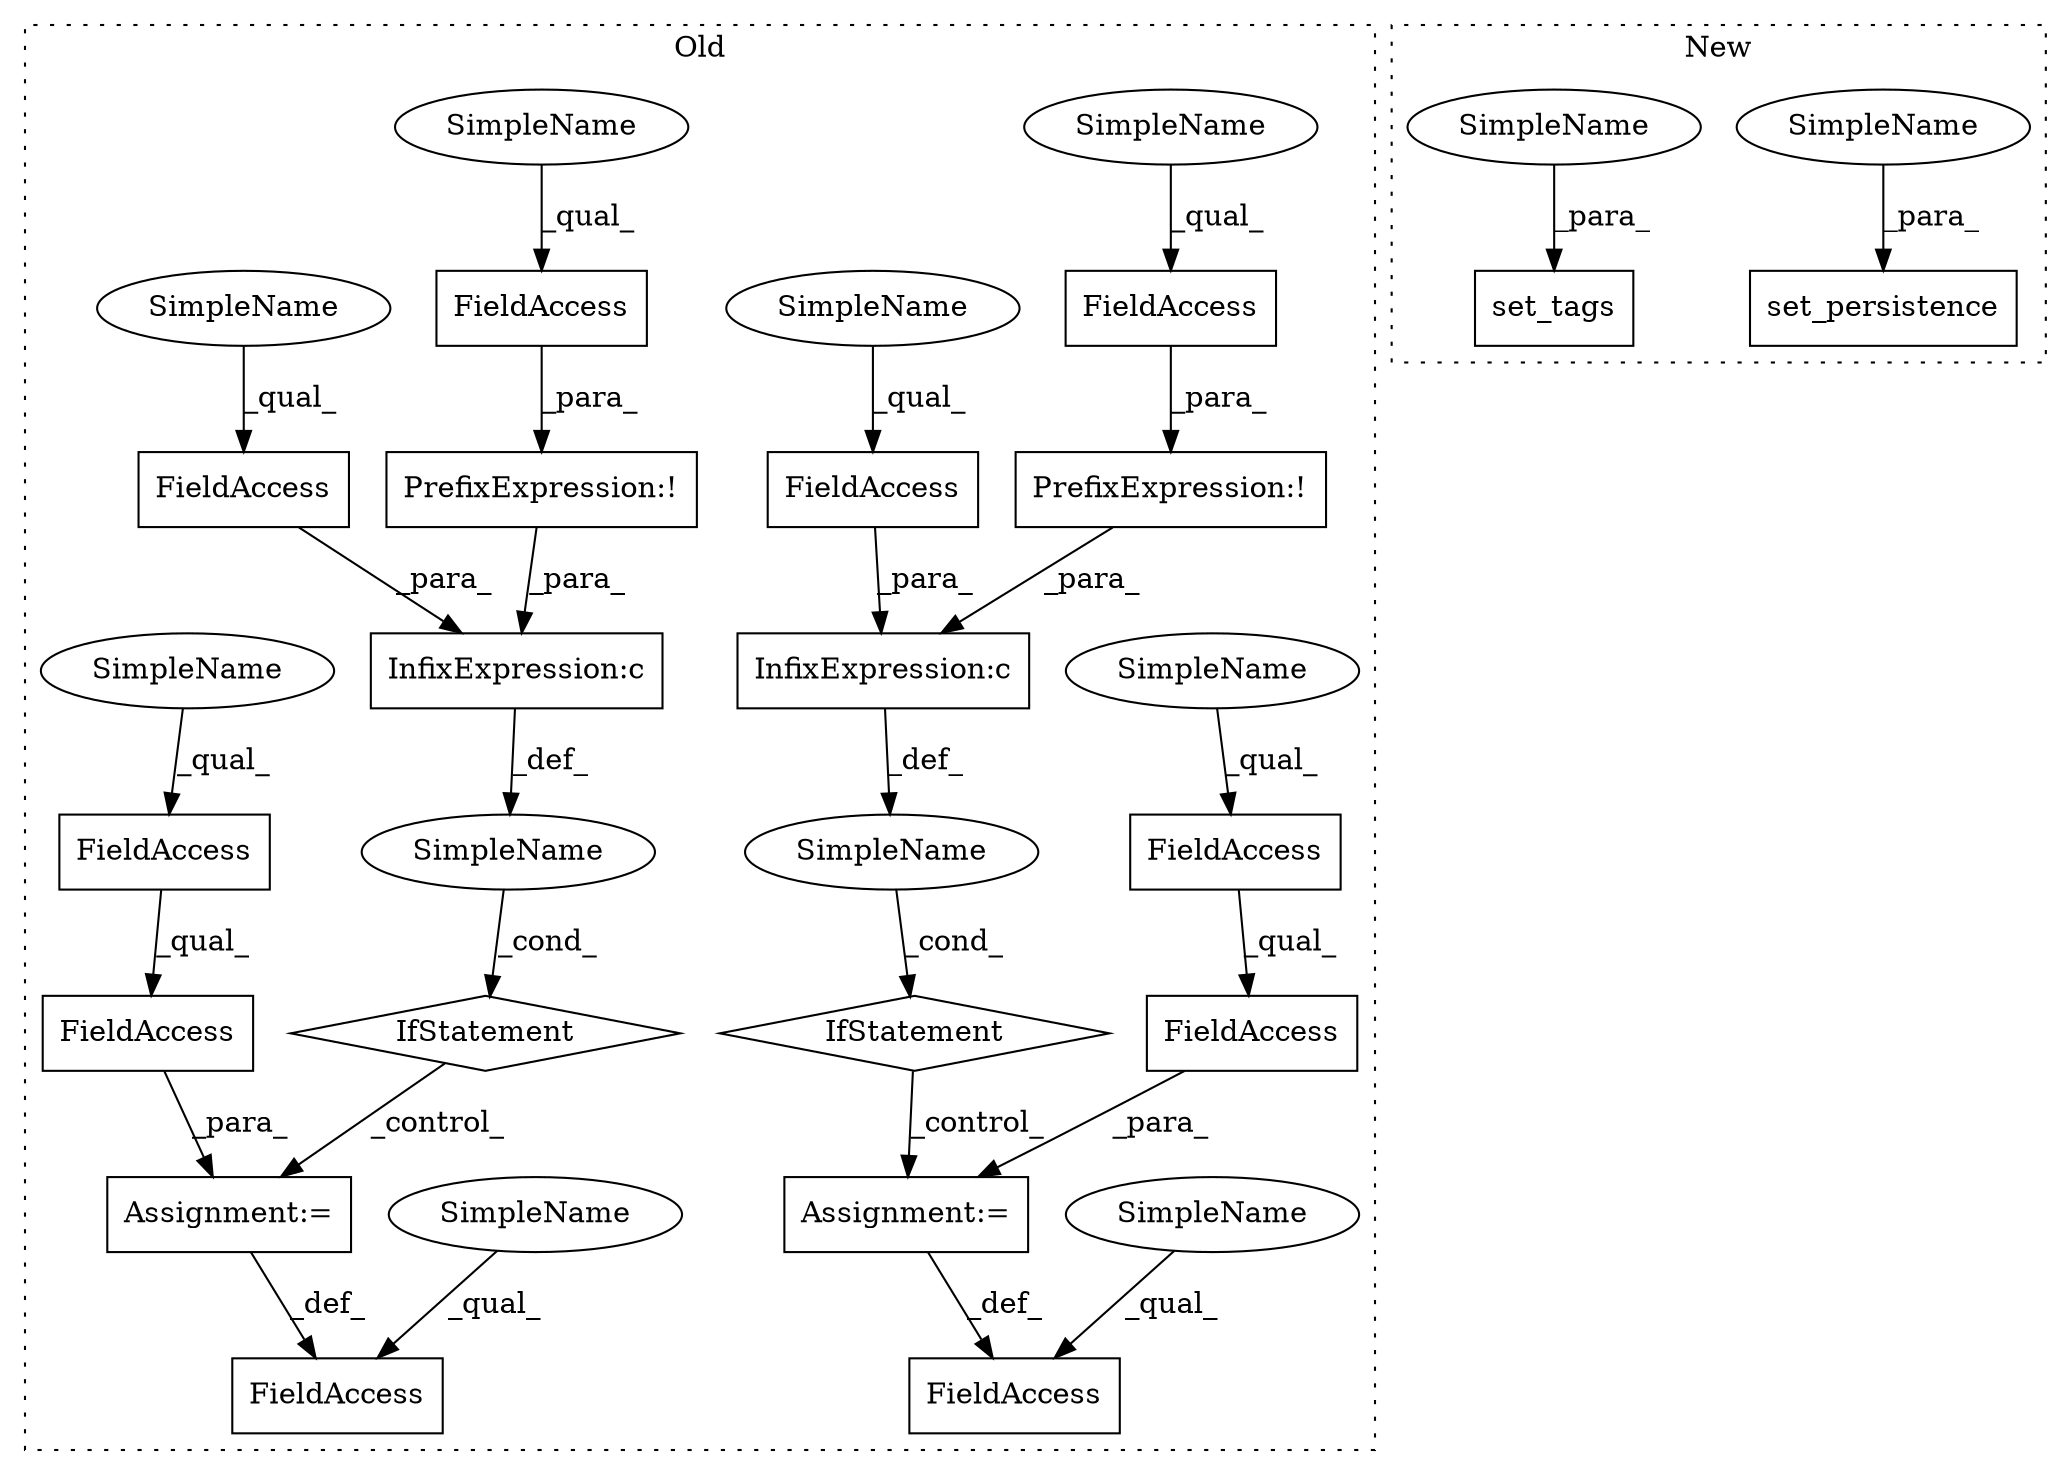 digraph G {
subgraph cluster0 {
1 [label="IfStatement" a="25" s="1914,1958" l="4,2" shape="diamond"];
3 [label="PrefixExpression:!" a="38" s="1918" l="1" shape="box"];
4 [label="InfixExpression:c" a="27" s="1932" l="4" shape="box"];
5 [label="FieldAccess" a="22" s="1936" l="22" shape="box"];
7 [label="FieldAccess" a="22" s="2026" l="20" shape="box"];
8 [label="PrefixExpression:!" a="38" s="2025" l="1" shape="box"];
9 [label="InfixExpression:c" a="27" s="2046" l="4" shape="box"];
10 [label="FieldAccess" a="22" s="1919" l="13" shape="box"];
11 [label="FieldAccess" a="22" s="2103" l="22" shape="box"];
12 [label="FieldAccess" a="22" s="1982" l="22" shape="box"];
13 [label="FieldAccess" a="22" s="2103" l="34" shape="box"];
14 [label="FieldAccess" a="22" s="2050" l="22" shape="box"];
15 [label="FieldAccess" a="22" s="1982" l="27" shape="box"];
16 [label="FieldAccess" a="22" s="1968" l="13" shape="box"];
17 [label="FieldAccess" a="22" s="2082" l="20" shape="box"];
18 [label="IfStatement" a="25" s="2021,2072" l="4,2" shape="diamond"];
19 [label="SimpleName" a="42" s="" l="" shape="ellipse"];
20 [label="Assignment:=" a="7" s="1981" l="1" shape="box"];
21 [label="SimpleName" a="42" s="" l="" shape="ellipse"];
22 [label="Assignment:=" a="7" s="2102" l="1" shape="box"];
23 [label="SimpleName" a="42" s="1982" l="8" shape="ellipse"];
24 [label="SimpleName" a="42" s="1919" l="8" shape="ellipse"];
25 [label="SimpleName" a="42" s="2050" l="8" shape="ellipse"];
26 [label="SimpleName" a="42" s="1968" l="8" shape="ellipse"];
27 [label="SimpleName" a="42" s="2103" l="8" shape="ellipse"];
28 [label="SimpleName" a="42" s="1936" l="8" shape="ellipse"];
29 [label="SimpleName" a="42" s="2082" l="8" shape="ellipse"];
30 [label="SimpleName" a="42" s="2026" l="8" shape="ellipse"];
label = "Old";
style="dotted";
}
subgraph cluster1 {
2 [label="set_persistence" a="32" s="2007,2031" l="16,1" shape="box"];
6 [label="set_tags" a="32" s="1983,2000" l="9,1" shape="box"];
31 [label="SimpleName" a="42" s="2023" l="8" shape="ellipse"];
32 [label="SimpleName" a="42" s="1992" l="8" shape="ellipse"];
label = "New";
style="dotted";
}
1 -> 20 [label="_control_"];
3 -> 4 [label="_para_"];
4 -> 19 [label="_def_"];
5 -> 4 [label="_para_"];
7 -> 8 [label="_para_"];
8 -> 9 [label="_para_"];
9 -> 21 [label="_def_"];
10 -> 3 [label="_para_"];
11 -> 13 [label="_qual_"];
12 -> 15 [label="_qual_"];
13 -> 22 [label="_para_"];
14 -> 9 [label="_para_"];
15 -> 20 [label="_para_"];
18 -> 22 [label="_control_"];
19 -> 1 [label="_cond_"];
20 -> 16 [label="_def_"];
21 -> 18 [label="_cond_"];
22 -> 17 [label="_def_"];
23 -> 12 [label="_qual_"];
24 -> 10 [label="_qual_"];
25 -> 14 [label="_qual_"];
26 -> 16 [label="_qual_"];
27 -> 11 [label="_qual_"];
28 -> 5 [label="_qual_"];
29 -> 17 [label="_qual_"];
30 -> 7 [label="_qual_"];
31 -> 2 [label="_para_"];
32 -> 6 [label="_para_"];
}